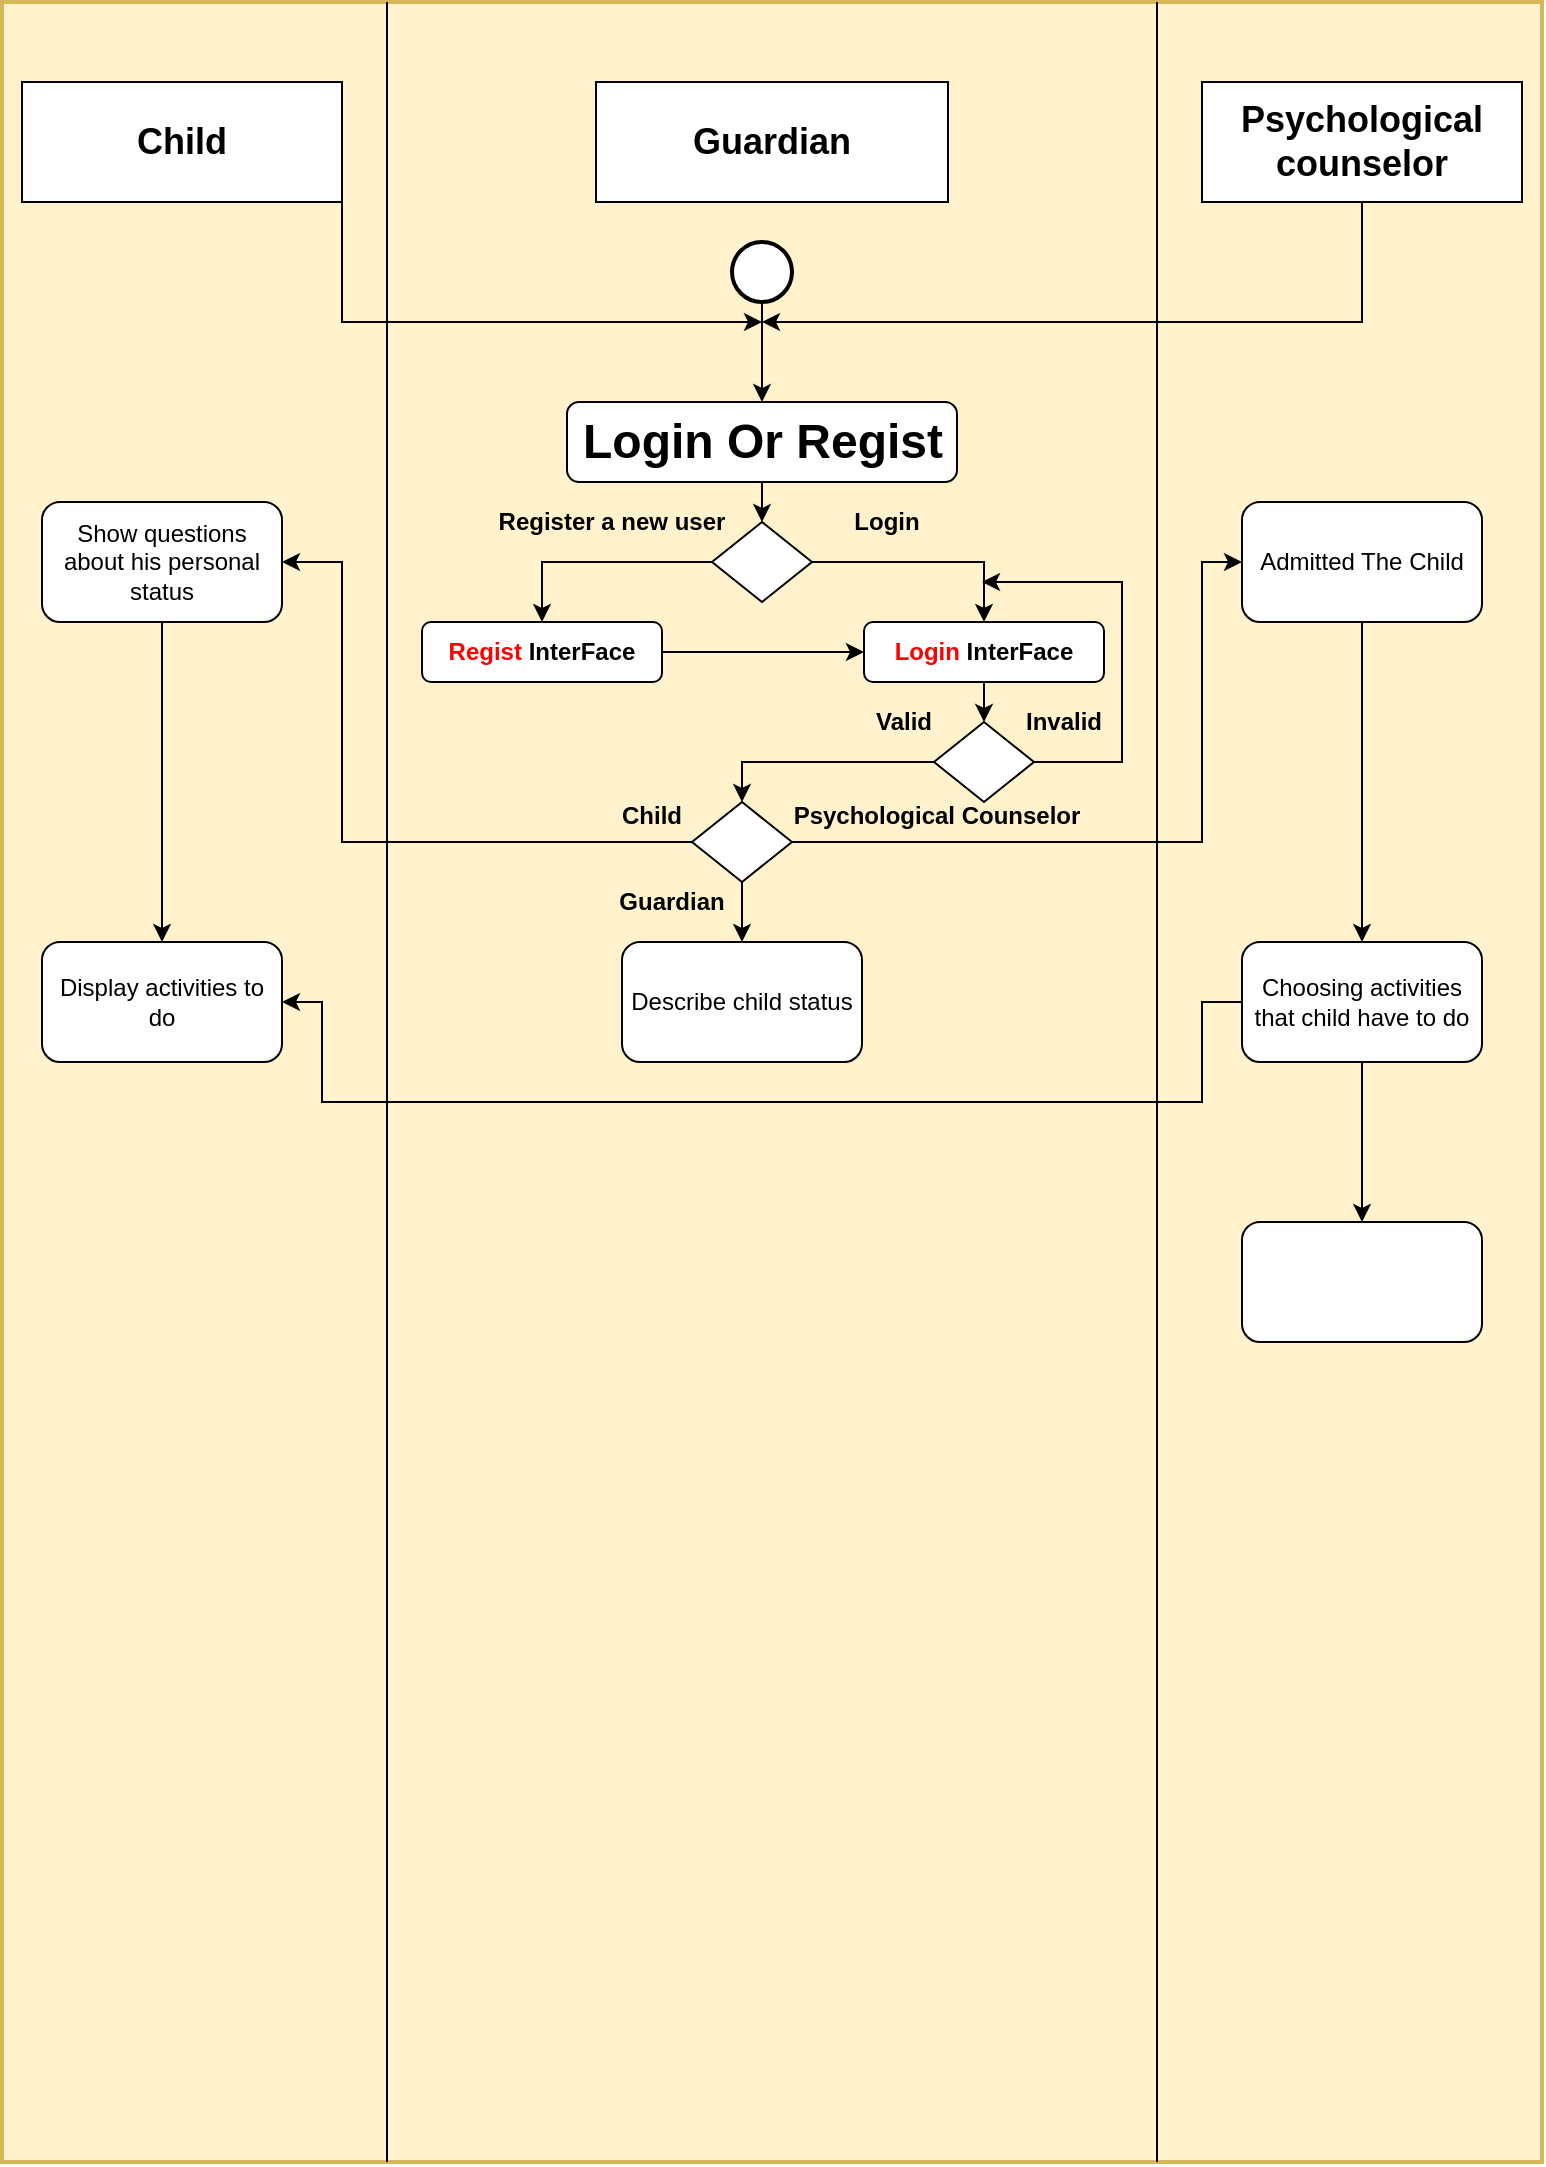 <mxfile version="14.1.1" type="github">
  <diagram id="C5RBs43oDa-KdzZeNtuy" name="Page-1">
    <mxGraphModel dx="818" dy="446" grid="1" gridSize="10" guides="1" tooltips="1" connect="1" arrows="1" fold="1" page="1" pageScale="1" pageWidth="827" pageHeight="1169" math="0" shadow="0">
      <root>
        <mxCell id="WIyWlLk6GJQsqaUBKTNV-0" />
        <mxCell id="WIyWlLk6GJQsqaUBKTNV-1" parent="WIyWlLk6GJQsqaUBKTNV-0" />
        <mxCell id="RNRi0v7oyf2k4Hm-K1Y6-15" value="" style="rounded=0;whiteSpace=wrap;html=1;fillColor=#fff2cc;strokeColor=#d6b656;strokeWidth=2;" vertex="1" parent="WIyWlLk6GJQsqaUBKTNV-1">
          <mxGeometry x="30" y="40" width="770" height="1080" as="geometry" />
        </mxCell>
        <mxCell id="RNRi0v7oyf2k4Hm-K1Y6-56" style="edgeStyle=orthogonalEdgeStyle;rounded=0;orthogonalLoop=1;jettySize=auto;html=1;exitX=0.5;exitY=1;exitDx=0;exitDy=0;" edge="1" parent="WIyWlLk6GJQsqaUBKTNV-1" source="RNRi0v7oyf2k4Hm-K1Y6-16">
          <mxGeometry relative="1" as="geometry">
            <mxPoint x="410" y="200" as="targetPoint" />
            <Array as="points">
              <mxPoint x="710" y="200" />
            </Array>
          </mxGeometry>
        </mxCell>
        <mxCell id="RNRi0v7oyf2k4Hm-K1Y6-16" value="&lt;font style=&quot;font-size: 18px&quot;&gt;&lt;b&gt;Psychological counselor&lt;/b&gt;&lt;/font&gt;" style="rounded=0;whiteSpace=wrap;html=1;align=center;" vertex="1" parent="WIyWlLk6GJQsqaUBKTNV-1">
          <mxGeometry x="630" y="80" width="160" height="60" as="geometry" />
        </mxCell>
        <mxCell id="RNRi0v7oyf2k4Hm-K1Y6-55" style="edgeStyle=orthogonalEdgeStyle;rounded=0;orthogonalLoop=1;jettySize=auto;html=1;exitX=1;exitY=1;exitDx=0;exitDy=0;" edge="1" parent="WIyWlLk6GJQsqaUBKTNV-1" source="RNRi0v7oyf2k4Hm-K1Y6-17">
          <mxGeometry relative="1" as="geometry">
            <mxPoint x="410" y="200" as="targetPoint" />
            <Array as="points">
              <mxPoint x="200" y="200" />
            </Array>
          </mxGeometry>
        </mxCell>
        <mxCell id="RNRi0v7oyf2k4Hm-K1Y6-17" value="&lt;font style=&quot;font-size: 18px&quot;&gt;&lt;b&gt;Child&lt;/b&gt;&lt;/font&gt;" style="rounded=0;whiteSpace=wrap;html=1;" vertex="1" parent="WIyWlLk6GJQsqaUBKTNV-1">
          <mxGeometry x="40" y="80" width="160" height="60" as="geometry" />
        </mxCell>
        <mxCell id="RNRi0v7oyf2k4Hm-K1Y6-19" value="&lt;b&gt;&lt;font style=&quot;font-size: 18px&quot;&gt;Guardian&lt;/font&gt;&lt;/b&gt;&lt;div class=&quot;O0&quot; style=&quot;margin-top: 0pt ; margin-bottom: 0pt ; margin-left: 0.38in ; text-indent: -0.38in ; direction: ltr ; unicode-bidi: embed&quot;&gt;&lt;/div&gt;" style="rounded=0;whiteSpace=wrap;html=1;align=center;" vertex="1" parent="WIyWlLk6GJQsqaUBKTNV-1">
          <mxGeometry x="327" y="80" width="176" height="60" as="geometry" />
        </mxCell>
        <mxCell id="RNRi0v7oyf2k4Hm-K1Y6-27" value="" style="endArrow=none;html=1;entryX=0.25;entryY=0;entryDx=0;entryDy=0;exitX=0.25;exitY=1;exitDx=0;exitDy=0;" edge="1" parent="WIyWlLk6GJQsqaUBKTNV-1" source="RNRi0v7oyf2k4Hm-K1Y6-15" target="RNRi0v7oyf2k4Hm-K1Y6-15">
          <mxGeometry width="50" height="50" relative="1" as="geometry">
            <mxPoint x="600" y="430" as="sourcePoint" />
            <mxPoint x="650" y="380" as="targetPoint" />
          </mxGeometry>
        </mxCell>
        <mxCell id="RNRi0v7oyf2k4Hm-K1Y6-28" value="" style="endArrow=none;html=1;entryX=0.75;entryY=0;entryDx=0;entryDy=0;exitX=0.75;exitY=1;exitDx=0;exitDy=0;" edge="1" parent="WIyWlLk6GJQsqaUBKTNV-1" source="RNRi0v7oyf2k4Hm-K1Y6-15" target="RNRi0v7oyf2k4Hm-K1Y6-15">
          <mxGeometry width="50" height="50" relative="1" as="geometry">
            <mxPoint x="600" y="430" as="sourcePoint" />
            <mxPoint x="650" y="380" as="targetPoint" />
          </mxGeometry>
        </mxCell>
        <mxCell id="RNRi0v7oyf2k4Hm-K1Y6-38" style="edgeStyle=orthogonalEdgeStyle;rounded=0;orthogonalLoop=1;jettySize=auto;html=1;exitX=0.5;exitY=1;exitDx=0;exitDy=0;exitPerimeter=0;entryX=0.5;entryY=0;entryDx=0;entryDy=0;" edge="1" parent="WIyWlLk6GJQsqaUBKTNV-1" source="RNRi0v7oyf2k4Hm-K1Y6-34" target="RNRi0v7oyf2k4Hm-K1Y6-37">
          <mxGeometry relative="1" as="geometry" />
        </mxCell>
        <mxCell id="RNRi0v7oyf2k4Hm-K1Y6-34" value="" style="strokeWidth=2;html=1;shape=mxgraph.flowchart.start_2;whiteSpace=wrap;" vertex="1" parent="WIyWlLk6GJQsqaUBKTNV-1">
          <mxGeometry x="395" y="160" width="30" height="30" as="geometry" />
        </mxCell>
        <mxCell id="RNRi0v7oyf2k4Hm-K1Y6-36" style="edgeStyle=orthogonalEdgeStyle;rounded=0;orthogonalLoop=1;jettySize=auto;html=1;exitX=0.5;exitY=1;exitDx=0;exitDy=0;exitPerimeter=0;" edge="1" parent="WIyWlLk6GJQsqaUBKTNV-1" source="RNRi0v7oyf2k4Hm-K1Y6-34" target="RNRi0v7oyf2k4Hm-K1Y6-34">
          <mxGeometry relative="1" as="geometry" />
        </mxCell>
        <mxCell id="RNRi0v7oyf2k4Hm-K1Y6-43" style="edgeStyle=orthogonalEdgeStyle;rounded=0;orthogonalLoop=1;jettySize=auto;html=1;exitX=0.5;exitY=1;exitDx=0;exitDy=0;entryX=0.5;entryY=0;entryDx=0;entryDy=0;" edge="1" parent="WIyWlLk6GJQsqaUBKTNV-1" source="RNRi0v7oyf2k4Hm-K1Y6-37" target="RNRi0v7oyf2k4Hm-K1Y6-39">
          <mxGeometry relative="1" as="geometry" />
        </mxCell>
        <mxCell id="RNRi0v7oyf2k4Hm-K1Y6-37" value="&lt;span style=&quot;font-size: 24px&quot;&gt;&lt;b&gt;Login Or Regist&lt;br&gt;&lt;/b&gt;&lt;/span&gt;" style="rounded=1;whiteSpace=wrap;html=1;" vertex="1" parent="WIyWlLk6GJQsqaUBKTNV-1">
          <mxGeometry x="312.5" y="240" width="195" height="40" as="geometry" />
        </mxCell>
        <mxCell id="RNRi0v7oyf2k4Hm-K1Y6-65" style="edgeStyle=orthogonalEdgeStyle;rounded=0;orthogonalLoop=1;jettySize=auto;html=1;exitX=0;exitY=0.5;exitDx=0;exitDy=0;" edge="1" parent="WIyWlLk6GJQsqaUBKTNV-1" source="RNRi0v7oyf2k4Hm-K1Y6-39" target="RNRi0v7oyf2k4Hm-K1Y6-63">
          <mxGeometry relative="1" as="geometry" />
        </mxCell>
        <mxCell id="RNRi0v7oyf2k4Hm-K1Y6-68" style="edgeStyle=orthogonalEdgeStyle;rounded=0;orthogonalLoop=1;jettySize=auto;html=1;exitX=1;exitY=0.5;exitDx=0;exitDy=0;" edge="1" parent="WIyWlLk6GJQsqaUBKTNV-1" source="RNRi0v7oyf2k4Hm-K1Y6-39" target="RNRi0v7oyf2k4Hm-K1Y6-64">
          <mxGeometry relative="1" as="geometry" />
        </mxCell>
        <mxCell id="RNRi0v7oyf2k4Hm-K1Y6-39" value="" style="rhombus;whiteSpace=wrap;html=1;" vertex="1" parent="WIyWlLk6GJQsqaUBKTNV-1">
          <mxGeometry x="385" y="300" width="50" height="40" as="geometry" />
        </mxCell>
        <mxCell id="RNRi0v7oyf2k4Hm-K1Y6-67" style="edgeStyle=orthogonalEdgeStyle;rounded=0;orthogonalLoop=1;jettySize=auto;html=1;exitX=1;exitY=0.5;exitDx=0;exitDy=0;" edge="1" parent="WIyWlLk6GJQsqaUBKTNV-1" source="RNRi0v7oyf2k4Hm-K1Y6-63" target="RNRi0v7oyf2k4Hm-K1Y6-64">
          <mxGeometry relative="1" as="geometry" />
        </mxCell>
        <mxCell id="RNRi0v7oyf2k4Hm-K1Y6-63" value="&lt;b&gt;&lt;font color=&quot;#ff0000&quot;&gt;Regist&lt;/font&gt; InterFace&lt;/b&gt;" style="rounded=1;whiteSpace=wrap;html=1;" vertex="1" parent="WIyWlLk6GJQsqaUBKTNV-1">
          <mxGeometry x="240" y="350" width="120" height="30" as="geometry" />
        </mxCell>
        <mxCell id="RNRi0v7oyf2k4Hm-K1Y6-82" style="edgeStyle=orthogonalEdgeStyle;rounded=0;orthogonalLoop=1;jettySize=auto;html=1;exitX=0.5;exitY=1;exitDx=0;exitDy=0;entryX=0.5;entryY=0;entryDx=0;entryDy=0;" edge="1" parent="WIyWlLk6GJQsqaUBKTNV-1" source="RNRi0v7oyf2k4Hm-K1Y6-64" target="RNRi0v7oyf2k4Hm-K1Y6-80">
          <mxGeometry relative="1" as="geometry" />
        </mxCell>
        <mxCell id="RNRi0v7oyf2k4Hm-K1Y6-64" value="&lt;b&gt;&lt;font color=&quot;#ff0000&quot;&gt;Login&lt;/font&gt; InterFace&lt;/b&gt;" style="rounded=1;whiteSpace=wrap;html=1;" vertex="1" parent="WIyWlLk6GJQsqaUBKTNV-1">
          <mxGeometry x="461" y="350" width="120" height="30" as="geometry" />
        </mxCell>
        <mxCell id="RNRi0v7oyf2k4Hm-K1Y6-74" value="&lt;b&gt;Register a new user&lt;/b&gt;" style="text;html=1;strokeColor=none;fillColor=none;align=center;verticalAlign=middle;whiteSpace=wrap;rounded=0;" vertex="1" parent="WIyWlLk6GJQsqaUBKTNV-1">
          <mxGeometry x="275" y="290" width="120" height="20" as="geometry" />
        </mxCell>
        <mxCell id="RNRi0v7oyf2k4Hm-K1Y6-75" value="&lt;b&gt;Login&lt;/b&gt;" style="text;html=1;strokeColor=none;fillColor=none;align=center;verticalAlign=middle;whiteSpace=wrap;rounded=0;" vertex="1" parent="WIyWlLk6GJQsqaUBKTNV-1">
          <mxGeometry x="435" y="290" width="75" height="20" as="geometry" />
        </mxCell>
        <mxCell id="RNRi0v7oyf2k4Hm-K1Y6-76" value="&lt;b&gt;Invalid&lt;/b&gt;" style="text;html=1;strokeColor=none;fillColor=none;align=center;verticalAlign=middle;whiteSpace=wrap;rounded=0;" vertex="1" parent="WIyWlLk6GJQsqaUBKTNV-1">
          <mxGeometry x="541" y="390" width="40" height="20" as="geometry" />
        </mxCell>
        <mxCell id="RNRi0v7oyf2k4Hm-K1Y6-81" style="edgeStyle=orthogonalEdgeStyle;rounded=0;orthogonalLoop=1;jettySize=auto;html=1;exitX=1;exitY=0.5;exitDx=0;exitDy=0;" edge="1" parent="WIyWlLk6GJQsqaUBKTNV-1" source="RNRi0v7oyf2k4Hm-K1Y6-80">
          <mxGeometry relative="1" as="geometry">
            <mxPoint x="520" y="330" as="targetPoint" />
            <Array as="points">
              <mxPoint x="590" y="420" />
              <mxPoint x="590" y="330" />
            </Array>
          </mxGeometry>
        </mxCell>
        <mxCell id="RNRi0v7oyf2k4Hm-K1Y6-92" style="edgeStyle=orthogonalEdgeStyle;rounded=0;orthogonalLoop=1;jettySize=auto;html=1;exitX=0;exitY=0.5;exitDx=0;exitDy=0;entryX=0.5;entryY=0;entryDx=0;entryDy=0;" edge="1" parent="WIyWlLk6GJQsqaUBKTNV-1" source="RNRi0v7oyf2k4Hm-K1Y6-80" target="RNRi0v7oyf2k4Hm-K1Y6-83">
          <mxGeometry relative="1" as="geometry" />
        </mxCell>
        <mxCell id="RNRi0v7oyf2k4Hm-K1Y6-80" value="" style="rhombus;whiteSpace=wrap;html=1;" vertex="1" parent="WIyWlLk6GJQsqaUBKTNV-1">
          <mxGeometry x="496" y="400" width="50" height="40" as="geometry" />
        </mxCell>
        <mxCell id="RNRi0v7oyf2k4Hm-K1Y6-99" style="edgeStyle=orthogonalEdgeStyle;rounded=0;orthogonalLoop=1;jettySize=auto;html=1;exitX=0.5;exitY=1;exitDx=0;exitDy=0;entryX=0.5;entryY=0;entryDx=0;entryDy=0;" edge="1" parent="WIyWlLk6GJQsqaUBKTNV-1" source="RNRi0v7oyf2k4Hm-K1Y6-83" target="RNRi0v7oyf2k4Hm-K1Y6-98">
          <mxGeometry relative="1" as="geometry" />
        </mxCell>
        <mxCell id="RNRi0v7oyf2k4Hm-K1Y6-101" style="edgeStyle=orthogonalEdgeStyle;rounded=0;orthogonalLoop=1;jettySize=auto;html=1;exitX=0;exitY=0.5;exitDx=0;exitDy=0;entryX=1;entryY=0.5;entryDx=0;entryDy=0;" edge="1" parent="WIyWlLk6GJQsqaUBKTNV-1" source="RNRi0v7oyf2k4Hm-K1Y6-83" target="RNRi0v7oyf2k4Hm-K1Y6-87">
          <mxGeometry relative="1" as="geometry">
            <Array as="points">
              <mxPoint x="200" y="460" />
              <mxPoint x="200" y="320" />
            </Array>
          </mxGeometry>
        </mxCell>
        <mxCell id="RNRi0v7oyf2k4Hm-K1Y6-104" style="edgeStyle=orthogonalEdgeStyle;rounded=0;orthogonalLoop=1;jettySize=auto;html=1;exitX=1;exitY=0.5;exitDx=0;exitDy=0;entryX=0;entryY=0.5;entryDx=0;entryDy=0;" edge="1" parent="WIyWlLk6GJQsqaUBKTNV-1" source="RNRi0v7oyf2k4Hm-K1Y6-83" target="RNRi0v7oyf2k4Hm-K1Y6-86">
          <mxGeometry relative="1" as="geometry">
            <Array as="points">
              <mxPoint x="630" y="460" />
              <mxPoint x="630" y="320" />
            </Array>
          </mxGeometry>
        </mxCell>
        <mxCell id="RNRi0v7oyf2k4Hm-K1Y6-83" value="" style="rhombus;whiteSpace=wrap;html=1;" vertex="1" parent="WIyWlLk6GJQsqaUBKTNV-1">
          <mxGeometry x="375" y="440" width="50" height="40" as="geometry" />
        </mxCell>
        <mxCell id="RNRi0v7oyf2k4Hm-K1Y6-85" value="&lt;b&gt;Valid&lt;/b&gt;" style="text;html=1;strokeColor=none;fillColor=none;align=center;verticalAlign=middle;whiteSpace=wrap;rounded=0;" vertex="1" parent="WIyWlLk6GJQsqaUBKTNV-1">
          <mxGeometry x="461" y="390" width="40" height="20" as="geometry" />
        </mxCell>
        <mxCell id="RNRi0v7oyf2k4Hm-K1Y6-108" style="edgeStyle=orthogonalEdgeStyle;rounded=0;orthogonalLoop=1;jettySize=auto;html=1;exitX=0.5;exitY=1;exitDx=0;exitDy=0;entryX=0.5;entryY=0;entryDx=0;entryDy=0;" edge="1" parent="WIyWlLk6GJQsqaUBKTNV-1" source="RNRi0v7oyf2k4Hm-K1Y6-86" target="RNRi0v7oyf2k4Hm-K1Y6-105">
          <mxGeometry relative="1" as="geometry" />
        </mxCell>
        <mxCell id="RNRi0v7oyf2k4Hm-K1Y6-86" value="Admitted The Child" style="rounded=1;whiteSpace=wrap;html=1;" vertex="1" parent="WIyWlLk6GJQsqaUBKTNV-1">
          <mxGeometry x="650" y="290" width="120" height="60" as="geometry" />
        </mxCell>
        <mxCell id="RNRi0v7oyf2k4Hm-K1Y6-112" style="edgeStyle=orthogonalEdgeStyle;rounded=0;orthogonalLoop=1;jettySize=auto;html=1;exitX=0.5;exitY=1;exitDx=0;exitDy=0;entryX=0.5;entryY=0;entryDx=0;entryDy=0;" edge="1" parent="WIyWlLk6GJQsqaUBKTNV-1" source="RNRi0v7oyf2k4Hm-K1Y6-87" target="RNRi0v7oyf2k4Hm-K1Y6-107">
          <mxGeometry relative="1" as="geometry" />
        </mxCell>
        <mxCell id="RNRi0v7oyf2k4Hm-K1Y6-87" value="Show questions about his personal status" style="rounded=1;whiteSpace=wrap;html=1;" vertex="1" parent="WIyWlLk6GJQsqaUBKTNV-1">
          <mxGeometry x="50" y="290" width="120" height="60" as="geometry" />
        </mxCell>
        <mxCell id="RNRi0v7oyf2k4Hm-K1Y6-93" value="&lt;font face=&quot;helvetica&quot; style=&quot;font-size: 12px&quot;&gt;&lt;b&gt;Child&lt;/b&gt;&lt;/font&gt;" style="text;html=1;align=center;verticalAlign=middle;whiteSpace=wrap;rounded=0;" vertex="1" parent="WIyWlLk6GJQsqaUBKTNV-1">
          <mxGeometry x="335" y="437" width="40" height="20" as="geometry" />
        </mxCell>
        <mxCell id="RNRi0v7oyf2k4Hm-K1Y6-94" value="&lt;b&gt;Psychological Counselor&lt;/b&gt;" style="text;html=1;strokeColor=none;fillColor=none;align=center;verticalAlign=middle;whiteSpace=wrap;rounded=0;" vertex="1" parent="WIyWlLk6GJQsqaUBKTNV-1">
          <mxGeometry x="420" y="437" width="155" height="20" as="geometry" />
        </mxCell>
        <mxCell id="RNRi0v7oyf2k4Hm-K1Y6-98" value="Describe child status" style="rounded=1;whiteSpace=wrap;html=1;" vertex="1" parent="WIyWlLk6GJQsqaUBKTNV-1">
          <mxGeometry x="340" y="510" width="120" height="60" as="geometry" />
        </mxCell>
        <mxCell id="RNRi0v7oyf2k4Hm-K1Y6-100" value="&lt;b&gt;&lt;font style=&quot;font-size: 12px&quot;&gt;Guardian&lt;/font&gt;&lt;/b&gt;" style="text;html=1;align=center;verticalAlign=middle;whiteSpace=wrap;rounded=0;" vertex="1" parent="WIyWlLk6GJQsqaUBKTNV-1">
          <mxGeometry x="345" y="480" width="40" height="20" as="geometry" />
        </mxCell>
        <mxCell id="RNRi0v7oyf2k4Hm-K1Y6-111" style="edgeStyle=orthogonalEdgeStyle;rounded=0;orthogonalLoop=1;jettySize=auto;html=1;exitX=0;exitY=0.5;exitDx=0;exitDy=0;entryX=1;entryY=0.5;entryDx=0;entryDy=0;" edge="1" parent="WIyWlLk6GJQsqaUBKTNV-1" source="RNRi0v7oyf2k4Hm-K1Y6-105" target="RNRi0v7oyf2k4Hm-K1Y6-107">
          <mxGeometry relative="1" as="geometry">
            <Array as="points">
              <mxPoint x="630" y="540" />
              <mxPoint x="630" y="590" />
              <mxPoint x="190" y="590" />
              <mxPoint x="190" y="540" />
            </Array>
          </mxGeometry>
        </mxCell>
        <mxCell id="RNRi0v7oyf2k4Hm-K1Y6-114" style="edgeStyle=orthogonalEdgeStyle;rounded=0;orthogonalLoop=1;jettySize=auto;html=1;exitX=0.5;exitY=1;exitDx=0;exitDy=0;entryX=0.5;entryY=0;entryDx=0;entryDy=0;" edge="1" parent="WIyWlLk6GJQsqaUBKTNV-1" source="RNRi0v7oyf2k4Hm-K1Y6-105" target="RNRi0v7oyf2k4Hm-K1Y6-113">
          <mxGeometry relative="1" as="geometry" />
        </mxCell>
        <mxCell id="RNRi0v7oyf2k4Hm-K1Y6-105" value="Choosing activities that child have to do" style="rounded=1;whiteSpace=wrap;html=1;" vertex="1" parent="WIyWlLk6GJQsqaUBKTNV-1">
          <mxGeometry x="650" y="510" width="120" height="60" as="geometry" />
        </mxCell>
        <mxCell id="RNRi0v7oyf2k4Hm-K1Y6-107" value="Display activities to do" style="rounded=1;whiteSpace=wrap;html=1;" vertex="1" parent="WIyWlLk6GJQsqaUBKTNV-1">
          <mxGeometry x="50" y="510" width="120" height="60" as="geometry" />
        </mxCell>
        <mxCell id="RNRi0v7oyf2k4Hm-K1Y6-113" value="" style="rounded=1;whiteSpace=wrap;html=1;" vertex="1" parent="WIyWlLk6GJQsqaUBKTNV-1">
          <mxGeometry x="650" y="650" width="120" height="60" as="geometry" />
        </mxCell>
      </root>
    </mxGraphModel>
  </diagram>
</mxfile>
